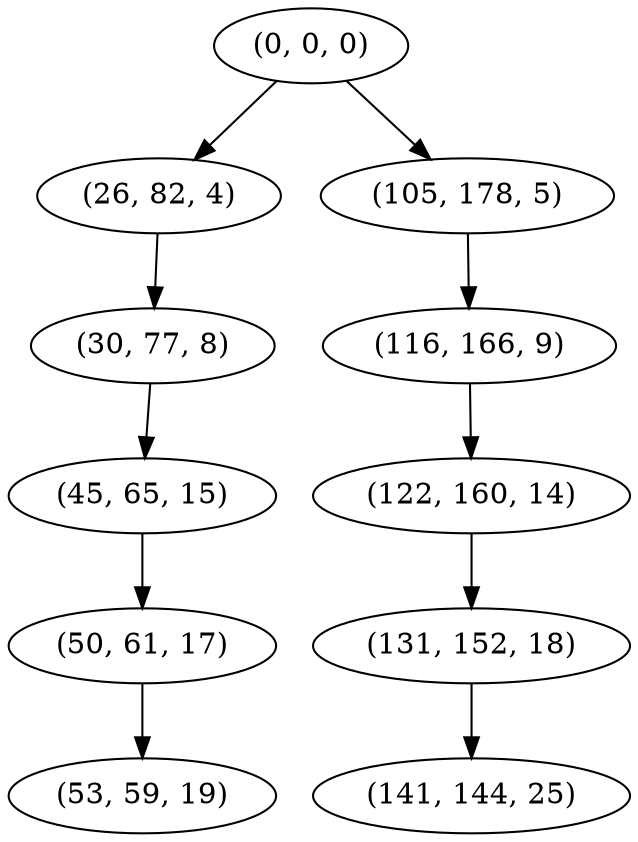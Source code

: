 digraph tree {
    "(0, 0, 0)";
    "(26, 82, 4)";
    "(30, 77, 8)";
    "(45, 65, 15)";
    "(50, 61, 17)";
    "(53, 59, 19)";
    "(105, 178, 5)";
    "(116, 166, 9)";
    "(122, 160, 14)";
    "(131, 152, 18)";
    "(141, 144, 25)";
    "(0, 0, 0)" -> "(26, 82, 4)";
    "(0, 0, 0)" -> "(105, 178, 5)";
    "(26, 82, 4)" -> "(30, 77, 8)";
    "(30, 77, 8)" -> "(45, 65, 15)";
    "(45, 65, 15)" -> "(50, 61, 17)";
    "(50, 61, 17)" -> "(53, 59, 19)";
    "(105, 178, 5)" -> "(116, 166, 9)";
    "(116, 166, 9)" -> "(122, 160, 14)";
    "(122, 160, 14)" -> "(131, 152, 18)";
    "(131, 152, 18)" -> "(141, 144, 25)";
}
